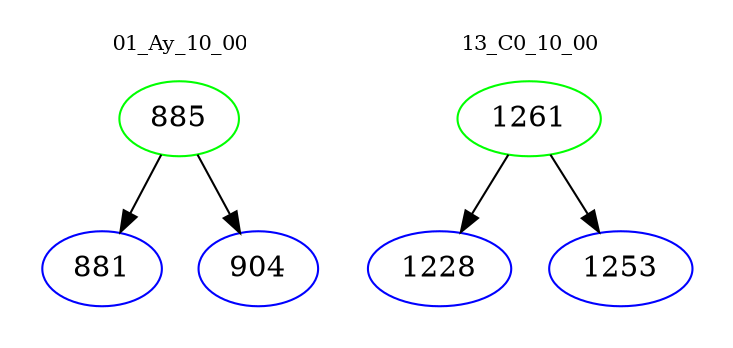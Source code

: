 digraph{
subgraph cluster_0 {
color = white
label = "01_Ay_10_00";
fontsize=10;
T0_885 [label="885", color="green"]
T0_885 -> T0_881 [color="black"]
T0_881 [label="881", color="blue"]
T0_885 -> T0_904 [color="black"]
T0_904 [label="904", color="blue"]
}
subgraph cluster_1 {
color = white
label = "13_C0_10_00";
fontsize=10;
T1_1261 [label="1261", color="green"]
T1_1261 -> T1_1228 [color="black"]
T1_1228 [label="1228", color="blue"]
T1_1261 -> T1_1253 [color="black"]
T1_1253 [label="1253", color="blue"]
}
}
